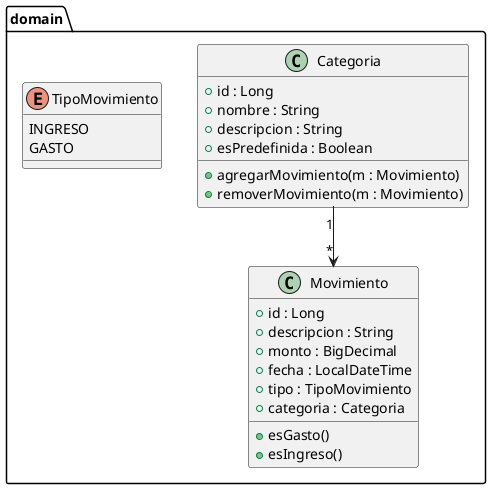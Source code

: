 @startuml diagrama_clases
package domain {
  class Movimiento {
    +id : Long
    +descripcion : String
    +monto : BigDecimal
    +fecha : LocalDateTime
    +tipo : TipoMovimiento
    +categoria : Categoria
    +esGasto()
    +esIngreso()
  }

  class Categoria {
    +id : Long
    +nombre : String
    +descripcion : String
    +esPredefinida : Boolean
    +agregarMovimiento(m : Movimiento)
    +removerMovimiento(m : Movimiento)
  }

  enum TipoMovimiento {
    INGRESO
    GASTO
  }
}

Categoria "1" --> "*" Movimiento
@enduml
